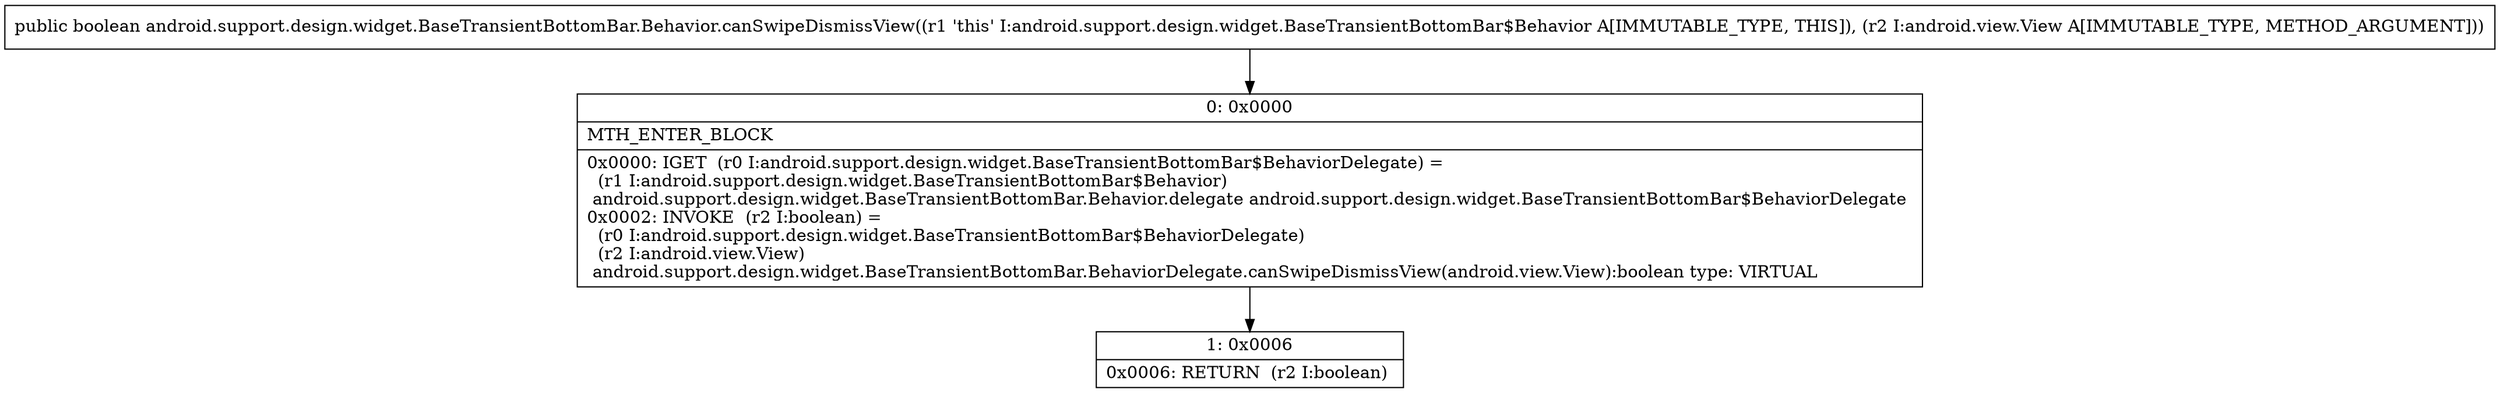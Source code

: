 digraph "CFG forandroid.support.design.widget.BaseTransientBottomBar.Behavior.canSwipeDismissView(Landroid\/view\/View;)Z" {
Node_0 [shape=record,label="{0\:\ 0x0000|MTH_ENTER_BLOCK\l|0x0000: IGET  (r0 I:android.support.design.widget.BaseTransientBottomBar$BehaviorDelegate) = \l  (r1 I:android.support.design.widget.BaseTransientBottomBar$Behavior)\l android.support.design.widget.BaseTransientBottomBar.Behavior.delegate android.support.design.widget.BaseTransientBottomBar$BehaviorDelegate \l0x0002: INVOKE  (r2 I:boolean) = \l  (r0 I:android.support.design.widget.BaseTransientBottomBar$BehaviorDelegate)\l  (r2 I:android.view.View)\l android.support.design.widget.BaseTransientBottomBar.BehaviorDelegate.canSwipeDismissView(android.view.View):boolean type: VIRTUAL \l}"];
Node_1 [shape=record,label="{1\:\ 0x0006|0x0006: RETURN  (r2 I:boolean) \l}"];
MethodNode[shape=record,label="{public boolean android.support.design.widget.BaseTransientBottomBar.Behavior.canSwipeDismissView((r1 'this' I:android.support.design.widget.BaseTransientBottomBar$Behavior A[IMMUTABLE_TYPE, THIS]), (r2 I:android.view.View A[IMMUTABLE_TYPE, METHOD_ARGUMENT])) }"];
MethodNode -> Node_0;
Node_0 -> Node_1;
}

